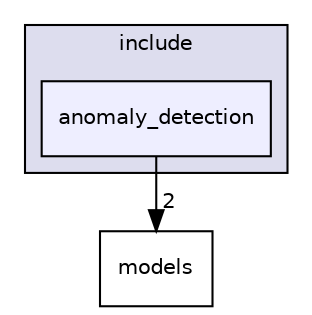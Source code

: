 digraph "include/anomaly_detection" {
  compound=true
  node [ fontsize="10", fontname="Helvetica"];
  edge [ labelfontsize="10", labelfontname="Helvetica"];
  subgraph clusterdir_d44c64559bbebec7f509842c48db8b23 {
    graph [ bgcolor="#ddddee", pencolor="black", label="include" fontname="Helvetica", fontsize="10", URL="dir_d44c64559bbebec7f509842c48db8b23.html"]
  dir_126f0d9012b94ea5e5efb6af0923caad [shape=box, label="anomaly_detection", style="filled", fillcolor="#eeeeff", pencolor="black", URL="dir_126f0d9012b94ea5e5efb6af0923caad.html"];
  }
  dir_828b612f8450ccb3091aade92090c8e3 [shape=box label="models" URL="dir_828b612f8450ccb3091aade92090c8e3.html"];
  dir_126f0d9012b94ea5e5efb6af0923caad->dir_828b612f8450ccb3091aade92090c8e3 [headlabel="2", labeldistance=1.5 headhref="dir_000002_000005.html"];
}
